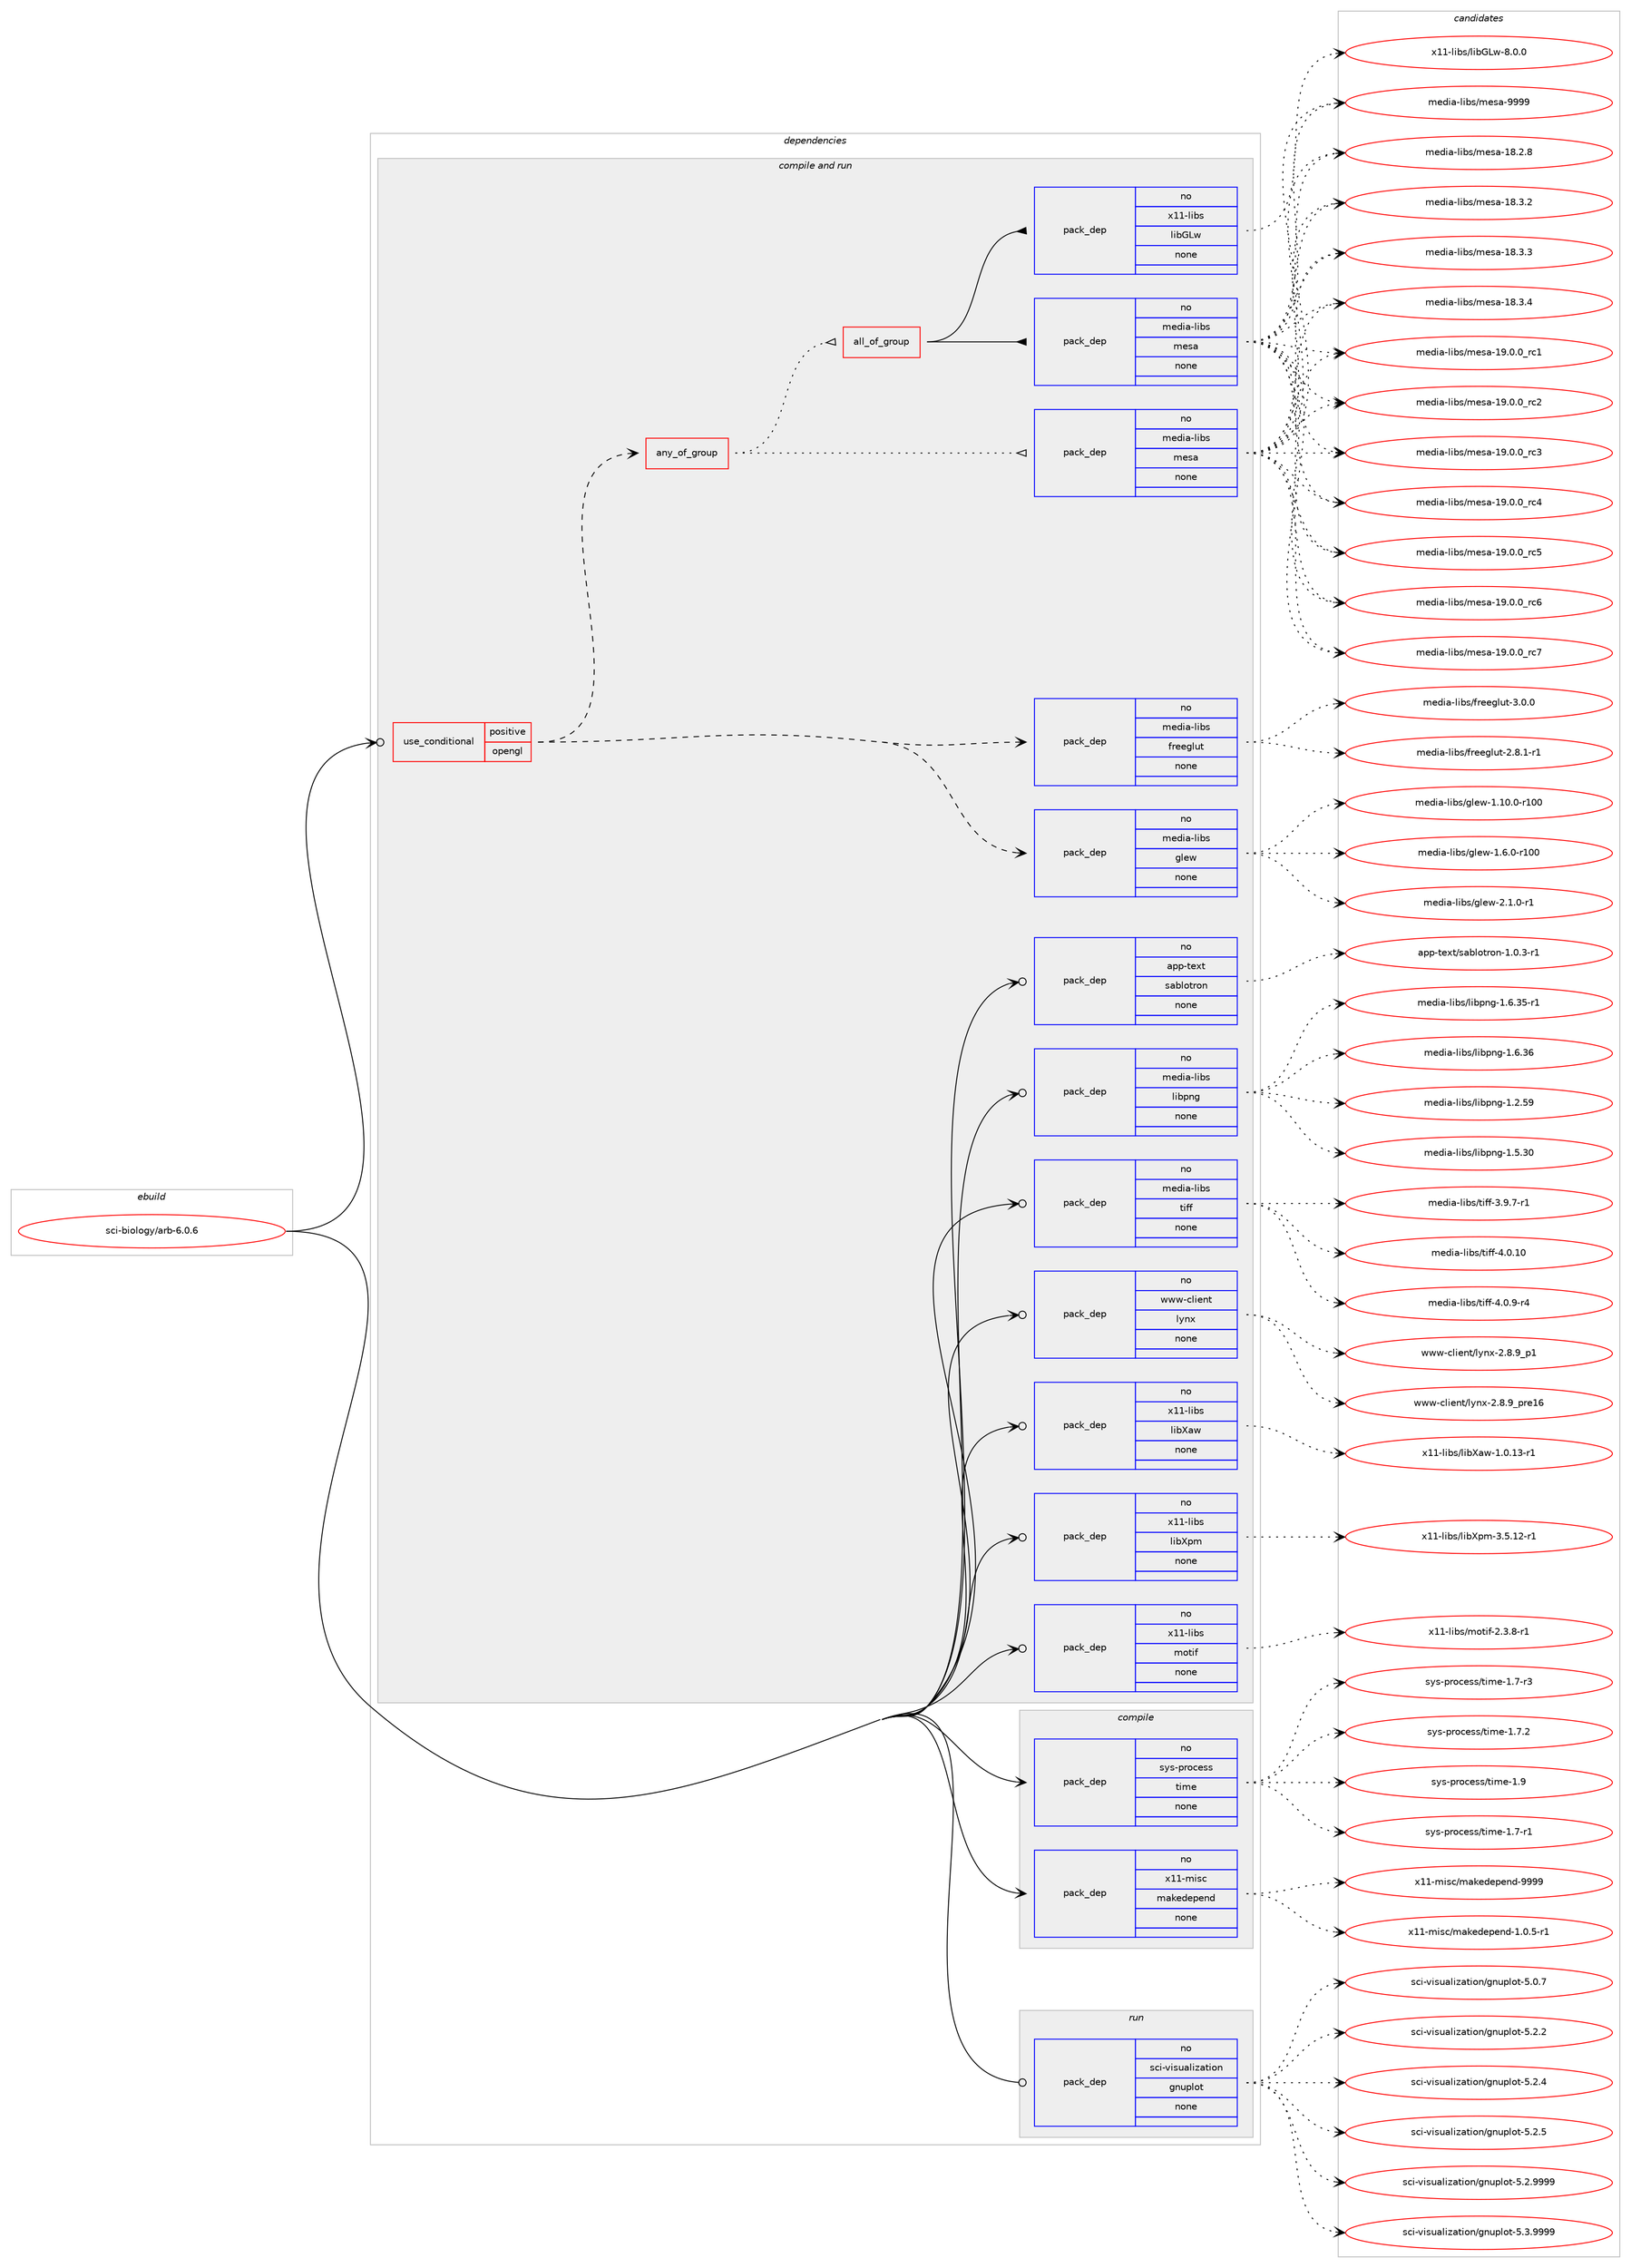 digraph prolog {

# *************
# Graph options
# *************

newrank=true;
concentrate=true;
compound=true;
graph [rankdir=LR,fontname=Helvetica,fontsize=10,ranksep=1.5];#, ranksep=2.5, nodesep=0.2];
edge  [arrowhead=vee];
node  [fontname=Helvetica,fontsize=10];

# **********
# The ebuild
# **********

subgraph cluster_leftcol {
color=gray;
rank=same;
label=<<i>ebuild</i>>;
id [label="sci-biology/arb-6.0.6", color=red, width=4, href="../sci-biology/arb-6.0.6.svg"];
}

# ****************
# The dependencies
# ****************

subgraph cluster_midcol {
color=gray;
label=<<i>dependencies</i>>;
subgraph cluster_compile {
fillcolor="#eeeeee";
style=filled;
label=<<i>compile</i>>;
subgraph pack1206154 {
dependency1685701 [label=<<TABLE BORDER="0" CELLBORDER="1" CELLSPACING="0" CELLPADDING="4" WIDTH="220"><TR><TD ROWSPAN="6" CELLPADDING="30">pack_dep</TD></TR><TR><TD WIDTH="110">no</TD></TR><TR><TD>sys-process</TD></TR><TR><TD>time</TD></TR><TR><TD>none</TD></TR><TR><TD></TD></TR></TABLE>>, shape=none, color=blue];
}
id:e -> dependency1685701:w [weight=20,style="solid",arrowhead="vee"];
subgraph pack1206155 {
dependency1685702 [label=<<TABLE BORDER="0" CELLBORDER="1" CELLSPACING="0" CELLPADDING="4" WIDTH="220"><TR><TD ROWSPAN="6" CELLPADDING="30">pack_dep</TD></TR><TR><TD WIDTH="110">no</TD></TR><TR><TD>x11-misc</TD></TR><TR><TD>makedepend</TD></TR><TR><TD>none</TD></TR><TR><TD></TD></TR></TABLE>>, shape=none, color=blue];
}
id:e -> dependency1685702:w [weight=20,style="solid",arrowhead="vee"];
}
subgraph cluster_compileandrun {
fillcolor="#eeeeee";
style=filled;
label=<<i>compile and run</i>>;
subgraph cond451990 {
dependency1685703 [label=<<TABLE BORDER="0" CELLBORDER="1" CELLSPACING="0" CELLPADDING="4"><TR><TD ROWSPAN="3" CELLPADDING="10">use_conditional</TD></TR><TR><TD>positive</TD></TR><TR><TD>opengl</TD></TR></TABLE>>, shape=none, color=red];
subgraph pack1206156 {
dependency1685704 [label=<<TABLE BORDER="0" CELLBORDER="1" CELLSPACING="0" CELLPADDING="4" WIDTH="220"><TR><TD ROWSPAN="6" CELLPADDING="30">pack_dep</TD></TR><TR><TD WIDTH="110">no</TD></TR><TR><TD>media-libs</TD></TR><TR><TD>glew</TD></TR><TR><TD>none</TD></TR><TR><TD></TD></TR></TABLE>>, shape=none, color=blue];
}
dependency1685703:e -> dependency1685704:w [weight=20,style="dashed",arrowhead="vee"];
subgraph pack1206157 {
dependency1685705 [label=<<TABLE BORDER="0" CELLBORDER="1" CELLSPACING="0" CELLPADDING="4" WIDTH="220"><TR><TD ROWSPAN="6" CELLPADDING="30">pack_dep</TD></TR><TR><TD WIDTH="110">no</TD></TR><TR><TD>media-libs</TD></TR><TR><TD>freeglut</TD></TR><TR><TD>none</TD></TR><TR><TD></TD></TR></TABLE>>, shape=none, color=blue];
}
dependency1685703:e -> dependency1685705:w [weight=20,style="dashed",arrowhead="vee"];
subgraph any26715 {
dependency1685706 [label=<<TABLE BORDER="0" CELLBORDER="1" CELLSPACING="0" CELLPADDING="4"><TR><TD CELLPADDING="10">any_of_group</TD></TR></TABLE>>, shape=none, color=red];subgraph pack1206158 {
dependency1685707 [label=<<TABLE BORDER="0" CELLBORDER="1" CELLSPACING="0" CELLPADDING="4" WIDTH="220"><TR><TD ROWSPAN="6" CELLPADDING="30">pack_dep</TD></TR><TR><TD WIDTH="110">no</TD></TR><TR><TD>media-libs</TD></TR><TR><TD>mesa</TD></TR><TR><TD>none</TD></TR><TR><TD></TD></TR></TABLE>>, shape=none, color=blue];
}
dependency1685706:e -> dependency1685707:w [weight=20,style="dotted",arrowhead="oinv"];
subgraph all845 {
dependency1685708 [label=<<TABLE BORDER="0" CELLBORDER="1" CELLSPACING="0" CELLPADDING="4"><TR><TD CELLPADDING="10">all_of_group</TD></TR></TABLE>>, shape=none, color=red];subgraph pack1206159 {
dependency1685709 [label=<<TABLE BORDER="0" CELLBORDER="1" CELLSPACING="0" CELLPADDING="4" WIDTH="220"><TR><TD ROWSPAN="6" CELLPADDING="30">pack_dep</TD></TR><TR><TD WIDTH="110">no</TD></TR><TR><TD>media-libs</TD></TR><TR><TD>mesa</TD></TR><TR><TD>none</TD></TR><TR><TD></TD></TR></TABLE>>, shape=none, color=blue];
}
dependency1685708:e -> dependency1685709:w [weight=20,style="solid",arrowhead="inv"];
subgraph pack1206160 {
dependency1685710 [label=<<TABLE BORDER="0" CELLBORDER="1" CELLSPACING="0" CELLPADDING="4" WIDTH="220"><TR><TD ROWSPAN="6" CELLPADDING="30">pack_dep</TD></TR><TR><TD WIDTH="110">no</TD></TR><TR><TD>x11-libs</TD></TR><TR><TD>libGLw</TD></TR><TR><TD>none</TD></TR><TR><TD></TD></TR></TABLE>>, shape=none, color=blue];
}
dependency1685708:e -> dependency1685710:w [weight=20,style="solid",arrowhead="inv"];
}
dependency1685706:e -> dependency1685708:w [weight=20,style="dotted",arrowhead="oinv"];
}
dependency1685703:e -> dependency1685706:w [weight=20,style="dashed",arrowhead="vee"];
}
id:e -> dependency1685703:w [weight=20,style="solid",arrowhead="odotvee"];
subgraph pack1206161 {
dependency1685711 [label=<<TABLE BORDER="0" CELLBORDER="1" CELLSPACING="0" CELLPADDING="4" WIDTH="220"><TR><TD ROWSPAN="6" CELLPADDING="30">pack_dep</TD></TR><TR><TD WIDTH="110">no</TD></TR><TR><TD>app-text</TD></TR><TR><TD>sablotron</TD></TR><TR><TD>none</TD></TR><TR><TD></TD></TR></TABLE>>, shape=none, color=blue];
}
id:e -> dependency1685711:w [weight=20,style="solid",arrowhead="odotvee"];
subgraph pack1206162 {
dependency1685712 [label=<<TABLE BORDER="0" CELLBORDER="1" CELLSPACING="0" CELLPADDING="4" WIDTH="220"><TR><TD ROWSPAN="6" CELLPADDING="30">pack_dep</TD></TR><TR><TD WIDTH="110">no</TD></TR><TR><TD>media-libs</TD></TR><TR><TD>libpng</TD></TR><TR><TD>none</TD></TR><TR><TD></TD></TR></TABLE>>, shape=none, color=blue];
}
id:e -> dependency1685712:w [weight=20,style="solid",arrowhead="odotvee"];
subgraph pack1206163 {
dependency1685713 [label=<<TABLE BORDER="0" CELLBORDER="1" CELLSPACING="0" CELLPADDING="4" WIDTH="220"><TR><TD ROWSPAN="6" CELLPADDING="30">pack_dep</TD></TR><TR><TD WIDTH="110">no</TD></TR><TR><TD>media-libs</TD></TR><TR><TD>tiff</TD></TR><TR><TD>none</TD></TR><TR><TD></TD></TR></TABLE>>, shape=none, color=blue];
}
id:e -> dependency1685713:w [weight=20,style="solid",arrowhead="odotvee"];
subgraph pack1206164 {
dependency1685714 [label=<<TABLE BORDER="0" CELLBORDER="1" CELLSPACING="0" CELLPADDING="4" WIDTH="220"><TR><TD ROWSPAN="6" CELLPADDING="30">pack_dep</TD></TR><TR><TD WIDTH="110">no</TD></TR><TR><TD>www-client</TD></TR><TR><TD>lynx</TD></TR><TR><TD>none</TD></TR><TR><TD></TD></TR></TABLE>>, shape=none, color=blue];
}
id:e -> dependency1685714:w [weight=20,style="solid",arrowhead="odotvee"];
subgraph pack1206165 {
dependency1685715 [label=<<TABLE BORDER="0" CELLBORDER="1" CELLSPACING="0" CELLPADDING="4" WIDTH="220"><TR><TD ROWSPAN="6" CELLPADDING="30">pack_dep</TD></TR><TR><TD WIDTH="110">no</TD></TR><TR><TD>x11-libs</TD></TR><TR><TD>libXaw</TD></TR><TR><TD>none</TD></TR><TR><TD></TD></TR></TABLE>>, shape=none, color=blue];
}
id:e -> dependency1685715:w [weight=20,style="solid",arrowhead="odotvee"];
subgraph pack1206166 {
dependency1685716 [label=<<TABLE BORDER="0" CELLBORDER="1" CELLSPACING="0" CELLPADDING="4" WIDTH="220"><TR><TD ROWSPAN="6" CELLPADDING="30">pack_dep</TD></TR><TR><TD WIDTH="110">no</TD></TR><TR><TD>x11-libs</TD></TR><TR><TD>libXpm</TD></TR><TR><TD>none</TD></TR><TR><TD></TD></TR></TABLE>>, shape=none, color=blue];
}
id:e -> dependency1685716:w [weight=20,style="solid",arrowhead="odotvee"];
subgraph pack1206167 {
dependency1685717 [label=<<TABLE BORDER="0" CELLBORDER="1" CELLSPACING="0" CELLPADDING="4" WIDTH="220"><TR><TD ROWSPAN="6" CELLPADDING="30">pack_dep</TD></TR><TR><TD WIDTH="110">no</TD></TR><TR><TD>x11-libs</TD></TR><TR><TD>motif</TD></TR><TR><TD>none</TD></TR><TR><TD></TD></TR></TABLE>>, shape=none, color=blue];
}
id:e -> dependency1685717:w [weight=20,style="solid",arrowhead="odotvee"];
}
subgraph cluster_run {
fillcolor="#eeeeee";
style=filled;
label=<<i>run</i>>;
subgraph pack1206168 {
dependency1685718 [label=<<TABLE BORDER="0" CELLBORDER="1" CELLSPACING="0" CELLPADDING="4" WIDTH="220"><TR><TD ROWSPAN="6" CELLPADDING="30">pack_dep</TD></TR><TR><TD WIDTH="110">no</TD></TR><TR><TD>sci-visualization</TD></TR><TR><TD>gnuplot</TD></TR><TR><TD>none</TD></TR><TR><TD></TD></TR></TABLE>>, shape=none, color=blue];
}
id:e -> dependency1685718:w [weight=20,style="solid",arrowhead="odot"];
}
}

# **************
# The candidates
# **************

subgraph cluster_choices {
rank=same;
color=gray;
label=<<i>candidates</i>>;

subgraph choice1206154 {
color=black;
nodesep=1;
choice115121115451121141119910111511547116105109101454946554511449 [label="sys-process/time-1.7-r1", color=red, width=4,href="../sys-process/time-1.7-r1.svg"];
choice115121115451121141119910111511547116105109101454946554511451 [label="sys-process/time-1.7-r3", color=red, width=4,href="../sys-process/time-1.7-r3.svg"];
choice115121115451121141119910111511547116105109101454946554650 [label="sys-process/time-1.7.2", color=red, width=4,href="../sys-process/time-1.7.2.svg"];
choice11512111545112114111991011151154711610510910145494657 [label="sys-process/time-1.9", color=red, width=4,href="../sys-process/time-1.9.svg"];
dependency1685701:e -> choice115121115451121141119910111511547116105109101454946554511449:w [style=dotted,weight="100"];
dependency1685701:e -> choice115121115451121141119910111511547116105109101454946554511451:w [style=dotted,weight="100"];
dependency1685701:e -> choice115121115451121141119910111511547116105109101454946554650:w [style=dotted,weight="100"];
dependency1685701:e -> choice11512111545112114111991011151154711610510910145494657:w [style=dotted,weight="100"];
}
subgraph choice1206155 {
color=black;
nodesep=1;
choice1204949451091051159947109971071011001011121011101004549464846534511449 [label="x11-misc/makedepend-1.0.5-r1", color=red, width=4,href="../x11-misc/makedepend-1.0.5-r1.svg"];
choice1204949451091051159947109971071011001011121011101004557575757 [label="x11-misc/makedepend-9999", color=red, width=4,href="../x11-misc/makedepend-9999.svg"];
dependency1685702:e -> choice1204949451091051159947109971071011001011121011101004549464846534511449:w [style=dotted,weight="100"];
dependency1685702:e -> choice1204949451091051159947109971071011001011121011101004557575757:w [style=dotted,weight="100"];
}
subgraph choice1206156 {
color=black;
nodesep=1;
choice109101100105974510810598115471031081011194549464948464845114494848 [label="media-libs/glew-1.10.0-r100", color=red, width=4,href="../media-libs/glew-1.10.0-r100.svg"];
choice1091011001059745108105981154710310810111945494654464845114494848 [label="media-libs/glew-1.6.0-r100", color=red, width=4,href="../media-libs/glew-1.6.0-r100.svg"];
choice109101100105974510810598115471031081011194550464946484511449 [label="media-libs/glew-2.1.0-r1", color=red, width=4,href="../media-libs/glew-2.1.0-r1.svg"];
dependency1685704:e -> choice109101100105974510810598115471031081011194549464948464845114494848:w [style=dotted,weight="100"];
dependency1685704:e -> choice1091011001059745108105981154710310810111945494654464845114494848:w [style=dotted,weight="100"];
dependency1685704:e -> choice109101100105974510810598115471031081011194550464946484511449:w [style=dotted,weight="100"];
}
subgraph choice1206157 {
color=black;
nodesep=1;
choice109101100105974510810598115471021141011011031081171164550465646494511449 [label="media-libs/freeglut-2.8.1-r1", color=red, width=4,href="../media-libs/freeglut-2.8.1-r1.svg"];
choice10910110010597451081059811547102114101101103108117116455146484648 [label="media-libs/freeglut-3.0.0", color=red, width=4,href="../media-libs/freeglut-3.0.0.svg"];
dependency1685705:e -> choice109101100105974510810598115471021141011011031081171164550465646494511449:w [style=dotted,weight="100"];
dependency1685705:e -> choice10910110010597451081059811547102114101101103108117116455146484648:w [style=dotted,weight="100"];
}
subgraph choice1206158 {
color=black;
nodesep=1;
choice109101100105974510810598115471091011159745495646504656 [label="media-libs/mesa-18.2.8", color=red, width=4,href="../media-libs/mesa-18.2.8.svg"];
choice109101100105974510810598115471091011159745495646514650 [label="media-libs/mesa-18.3.2", color=red, width=4,href="../media-libs/mesa-18.3.2.svg"];
choice109101100105974510810598115471091011159745495646514651 [label="media-libs/mesa-18.3.3", color=red, width=4,href="../media-libs/mesa-18.3.3.svg"];
choice109101100105974510810598115471091011159745495646514652 [label="media-libs/mesa-18.3.4", color=red, width=4,href="../media-libs/mesa-18.3.4.svg"];
choice109101100105974510810598115471091011159745495746484648951149949 [label="media-libs/mesa-19.0.0_rc1", color=red, width=4,href="../media-libs/mesa-19.0.0_rc1.svg"];
choice109101100105974510810598115471091011159745495746484648951149950 [label="media-libs/mesa-19.0.0_rc2", color=red, width=4,href="../media-libs/mesa-19.0.0_rc2.svg"];
choice109101100105974510810598115471091011159745495746484648951149951 [label="media-libs/mesa-19.0.0_rc3", color=red, width=4,href="../media-libs/mesa-19.0.0_rc3.svg"];
choice109101100105974510810598115471091011159745495746484648951149952 [label="media-libs/mesa-19.0.0_rc4", color=red, width=4,href="../media-libs/mesa-19.0.0_rc4.svg"];
choice109101100105974510810598115471091011159745495746484648951149953 [label="media-libs/mesa-19.0.0_rc5", color=red, width=4,href="../media-libs/mesa-19.0.0_rc5.svg"];
choice109101100105974510810598115471091011159745495746484648951149954 [label="media-libs/mesa-19.0.0_rc6", color=red, width=4,href="../media-libs/mesa-19.0.0_rc6.svg"];
choice109101100105974510810598115471091011159745495746484648951149955 [label="media-libs/mesa-19.0.0_rc7", color=red, width=4,href="../media-libs/mesa-19.0.0_rc7.svg"];
choice10910110010597451081059811547109101115974557575757 [label="media-libs/mesa-9999", color=red, width=4,href="../media-libs/mesa-9999.svg"];
dependency1685707:e -> choice109101100105974510810598115471091011159745495646504656:w [style=dotted,weight="100"];
dependency1685707:e -> choice109101100105974510810598115471091011159745495646514650:w [style=dotted,weight="100"];
dependency1685707:e -> choice109101100105974510810598115471091011159745495646514651:w [style=dotted,weight="100"];
dependency1685707:e -> choice109101100105974510810598115471091011159745495646514652:w [style=dotted,weight="100"];
dependency1685707:e -> choice109101100105974510810598115471091011159745495746484648951149949:w [style=dotted,weight="100"];
dependency1685707:e -> choice109101100105974510810598115471091011159745495746484648951149950:w [style=dotted,weight="100"];
dependency1685707:e -> choice109101100105974510810598115471091011159745495746484648951149951:w [style=dotted,weight="100"];
dependency1685707:e -> choice109101100105974510810598115471091011159745495746484648951149952:w [style=dotted,weight="100"];
dependency1685707:e -> choice109101100105974510810598115471091011159745495746484648951149953:w [style=dotted,weight="100"];
dependency1685707:e -> choice109101100105974510810598115471091011159745495746484648951149954:w [style=dotted,weight="100"];
dependency1685707:e -> choice109101100105974510810598115471091011159745495746484648951149955:w [style=dotted,weight="100"];
dependency1685707:e -> choice10910110010597451081059811547109101115974557575757:w [style=dotted,weight="100"];
}
subgraph choice1206159 {
color=black;
nodesep=1;
choice109101100105974510810598115471091011159745495646504656 [label="media-libs/mesa-18.2.8", color=red, width=4,href="../media-libs/mesa-18.2.8.svg"];
choice109101100105974510810598115471091011159745495646514650 [label="media-libs/mesa-18.3.2", color=red, width=4,href="../media-libs/mesa-18.3.2.svg"];
choice109101100105974510810598115471091011159745495646514651 [label="media-libs/mesa-18.3.3", color=red, width=4,href="../media-libs/mesa-18.3.3.svg"];
choice109101100105974510810598115471091011159745495646514652 [label="media-libs/mesa-18.3.4", color=red, width=4,href="../media-libs/mesa-18.3.4.svg"];
choice109101100105974510810598115471091011159745495746484648951149949 [label="media-libs/mesa-19.0.0_rc1", color=red, width=4,href="../media-libs/mesa-19.0.0_rc1.svg"];
choice109101100105974510810598115471091011159745495746484648951149950 [label="media-libs/mesa-19.0.0_rc2", color=red, width=4,href="../media-libs/mesa-19.0.0_rc2.svg"];
choice109101100105974510810598115471091011159745495746484648951149951 [label="media-libs/mesa-19.0.0_rc3", color=red, width=4,href="../media-libs/mesa-19.0.0_rc3.svg"];
choice109101100105974510810598115471091011159745495746484648951149952 [label="media-libs/mesa-19.0.0_rc4", color=red, width=4,href="../media-libs/mesa-19.0.0_rc4.svg"];
choice109101100105974510810598115471091011159745495746484648951149953 [label="media-libs/mesa-19.0.0_rc5", color=red, width=4,href="../media-libs/mesa-19.0.0_rc5.svg"];
choice109101100105974510810598115471091011159745495746484648951149954 [label="media-libs/mesa-19.0.0_rc6", color=red, width=4,href="../media-libs/mesa-19.0.0_rc6.svg"];
choice109101100105974510810598115471091011159745495746484648951149955 [label="media-libs/mesa-19.0.0_rc7", color=red, width=4,href="../media-libs/mesa-19.0.0_rc7.svg"];
choice10910110010597451081059811547109101115974557575757 [label="media-libs/mesa-9999", color=red, width=4,href="../media-libs/mesa-9999.svg"];
dependency1685709:e -> choice109101100105974510810598115471091011159745495646504656:w [style=dotted,weight="100"];
dependency1685709:e -> choice109101100105974510810598115471091011159745495646514650:w [style=dotted,weight="100"];
dependency1685709:e -> choice109101100105974510810598115471091011159745495646514651:w [style=dotted,weight="100"];
dependency1685709:e -> choice109101100105974510810598115471091011159745495646514652:w [style=dotted,weight="100"];
dependency1685709:e -> choice109101100105974510810598115471091011159745495746484648951149949:w [style=dotted,weight="100"];
dependency1685709:e -> choice109101100105974510810598115471091011159745495746484648951149950:w [style=dotted,weight="100"];
dependency1685709:e -> choice109101100105974510810598115471091011159745495746484648951149951:w [style=dotted,weight="100"];
dependency1685709:e -> choice109101100105974510810598115471091011159745495746484648951149952:w [style=dotted,weight="100"];
dependency1685709:e -> choice109101100105974510810598115471091011159745495746484648951149953:w [style=dotted,weight="100"];
dependency1685709:e -> choice109101100105974510810598115471091011159745495746484648951149954:w [style=dotted,weight="100"];
dependency1685709:e -> choice109101100105974510810598115471091011159745495746484648951149955:w [style=dotted,weight="100"];
dependency1685709:e -> choice10910110010597451081059811547109101115974557575757:w [style=dotted,weight="100"];
}
subgraph choice1206160 {
color=black;
nodesep=1;
choice1204949451081059811547108105987176119455646484648 [label="x11-libs/libGLw-8.0.0", color=red, width=4,href="../x11-libs/libGLw-8.0.0.svg"];
dependency1685710:e -> choice1204949451081059811547108105987176119455646484648:w [style=dotted,weight="100"];
}
subgraph choice1206161 {
color=black;
nodesep=1;
choice97112112451161011201164711597981081111161141111104549464846514511449 [label="app-text/sablotron-1.0.3-r1", color=red, width=4,href="../app-text/sablotron-1.0.3-r1.svg"];
dependency1685711:e -> choice97112112451161011201164711597981081111161141111104549464846514511449:w [style=dotted,weight="100"];
}
subgraph choice1206162 {
color=black;
nodesep=1;
choice109101100105974510810598115471081059811211010345494650465357 [label="media-libs/libpng-1.2.59", color=red, width=4,href="../media-libs/libpng-1.2.59.svg"];
choice109101100105974510810598115471081059811211010345494653465148 [label="media-libs/libpng-1.5.30", color=red, width=4,href="../media-libs/libpng-1.5.30.svg"];
choice1091011001059745108105981154710810598112110103454946544651534511449 [label="media-libs/libpng-1.6.35-r1", color=red, width=4,href="../media-libs/libpng-1.6.35-r1.svg"];
choice109101100105974510810598115471081059811211010345494654465154 [label="media-libs/libpng-1.6.36", color=red, width=4,href="../media-libs/libpng-1.6.36.svg"];
dependency1685712:e -> choice109101100105974510810598115471081059811211010345494650465357:w [style=dotted,weight="100"];
dependency1685712:e -> choice109101100105974510810598115471081059811211010345494653465148:w [style=dotted,weight="100"];
dependency1685712:e -> choice1091011001059745108105981154710810598112110103454946544651534511449:w [style=dotted,weight="100"];
dependency1685712:e -> choice109101100105974510810598115471081059811211010345494654465154:w [style=dotted,weight="100"];
}
subgraph choice1206163 {
color=black;
nodesep=1;
choice109101100105974510810598115471161051021024551465746554511449 [label="media-libs/tiff-3.9.7-r1", color=red, width=4,href="../media-libs/tiff-3.9.7-r1.svg"];
choice1091011001059745108105981154711610510210245524648464948 [label="media-libs/tiff-4.0.10", color=red, width=4,href="../media-libs/tiff-4.0.10.svg"];
choice109101100105974510810598115471161051021024552464846574511452 [label="media-libs/tiff-4.0.9-r4", color=red, width=4,href="../media-libs/tiff-4.0.9-r4.svg"];
dependency1685713:e -> choice109101100105974510810598115471161051021024551465746554511449:w [style=dotted,weight="100"];
dependency1685713:e -> choice1091011001059745108105981154711610510210245524648464948:w [style=dotted,weight="100"];
dependency1685713:e -> choice109101100105974510810598115471161051021024552464846574511452:w [style=dotted,weight="100"];
}
subgraph choice1206164 {
color=black;
nodesep=1;
choice1191191194599108105101110116471081211101204550465646579511249 [label="www-client/lynx-2.8.9_p1", color=red, width=4,href="../www-client/lynx-2.8.9_p1.svg"];
choice119119119459910810510111011647108121110120455046564657951121141014954 [label="www-client/lynx-2.8.9_pre16", color=red, width=4,href="../www-client/lynx-2.8.9_pre16.svg"];
dependency1685714:e -> choice1191191194599108105101110116471081211101204550465646579511249:w [style=dotted,weight="100"];
dependency1685714:e -> choice119119119459910810510111011647108121110120455046564657951121141014954:w [style=dotted,weight="100"];
}
subgraph choice1206165 {
color=black;
nodesep=1;
choice1204949451081059811547108105988897119454946484649514511449 [label="x11-libs/libXaw-1.0.13-r1", color=red, width=4,href="../x11-libs/libXaw-1.0.13-r1.svg"];
dependency1685715:e -> choice1204949451081059811547108105988897119454946484649514511449:w [style=dotted,weight="100"];
}
subgraph choice1206166 {
color=black;
nodesep=1;
choice12049494510810598115471081059888112109455146534649504511449 [label="x11-libs/libXpm-3.5.12-r1", color=red, width=4,href="../x11-libs/libXpm-3.5.12-r1.svg"];
dependency1685716:e -> choice12049494510810598115471081059888112109455146534649504511449:w [style=dotted,weight="100"];
}
subgraph choice1206167 {
color=black;
nodesep=1;
choice12049494510810598115471091111161051024550465146564511449 [label="x11-libs/motif-2.3.8-r1", color=red, width=4,href="../x11-libs/motif-2.3.8-r1.svg"];
dependency1685717:e -> choice12049494510810598115471091111161051024550465146564511449:w [style=dotted,weight="100"];
}
subgraph choice1206168 {
color=black;
nodesep=1;
choice1159910545118105115117971081051229711610511111047103110117112108111116455346484655 [label="sci-visualization/gnuplot-5.0.7", color=red, width=4,href="../sci-visualization/gnuplot-5.0.7.svg"];
choice1159910545118105115117971081051229711610511111047103110117112108111116455346504650 [label="sci-visualization/gnuplot-5.2.2", color=red, width=4,href="../sci-visualization/gnuplot-5.2.2.svg"];
choice1159910545118105115117971081051229711610511111047103110117112108111116455346504652 [label="sci-visualization/gnuplot-5.2.4", color=red, width=4,href="../sci-visualization/gnuplot-5.2.4.svg"];
choice1159910545118105115117971081051229711610511111047103110117112108111116455346504653 [label="sci-visualization/gnuplot-5.2.5", color=red, width=4,href="../sci-visualization/gnuplot-5.2.5.svg"];
choice1159910545118105115117971081051229711610511111047103110117112108111116455346504657575757 [label="sci-visualization/gnuplot-5.2.9999", color=red, width=4,href="../sci-visualization/gnuplot-5.2.9999.svg"];
choice1159910545118105115117971081051229711610511111047103110117112108111116455346514657575757 [label="sci-visualization/gnuplot-5.3.9999", color=red, width=4,href="../sci-visualization/gnuplot-5.3.9999.svg"];
dependency1685718:e -> choice1159910545118105115117971081051229711610511111047103110117112108111116455346484655:w [style=dotted,weight="100"];
dependency1685718:e -> choice1159910545118105115117971081051229711610511111047103110117112108111116455346504650:w [style=dotted,weight="100"];
dependency1685718:e -> choice1159910545118105115117971081051229711610511111047103110117112108111116455346504652:w [style=dotted,weight="100"];
dependency1685718:e -> choice1159910545118105115117971081051229711610511111047103110117112108111116455346504653:w [style=dotted,weight="100"];
dependency1685718:e -> choice1159910545118105115117971081051229711610511111047103110117112108111116455346504657575757:w [style=dotted,weight="100"];
dependency1685718:e -> choice1159910545118105115117971081051229711610511111047103110117112108111116455346514657575757:w [style=dotted,weight="100"];
}
}

}
